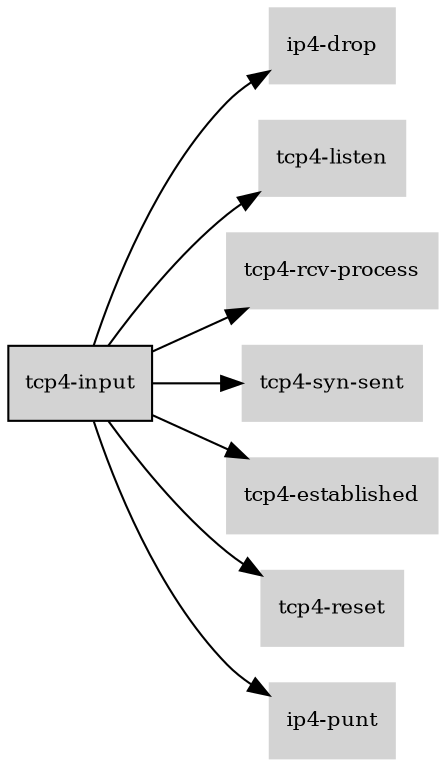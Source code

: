 digraph "tcp4_input_subgraph" {
  rankdir=LR;
  node [shape=box, style=filled, fontsize=10, color=lightgray, fontcolor=black, fillcolor=lightgray];
  "tcp4-input" [color=black, fontcolor=black, fillcolor=lightgray];
  edge [fontsize=8];
  "tcp4-input" -> "ip4-drop";
  "tcp4-input" -> "tcp4-listen";
  "tcp4-input" -> "tcp4-rcv-process";
  "tcp4-input" -> "tcp4-syn-sent";
  "tcp4-input" -> "tcp4-established";
  "tcp4-input" -> "tcp4-reset";
  "tcp4-input" -> "ip4-punt";
}

